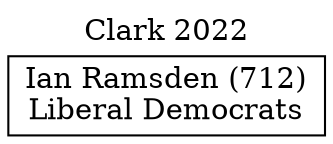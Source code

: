 // House preference flow
digraph "Ian Ramsden (712)_Clark_2022" {
	graph [label="Clark 2022" labelloc=t mclimit=10]
	node [shape=box]
	"Ian Ramsden (712)" [label="Ian Ramsden (712)
Liberal Democrats"]
}
